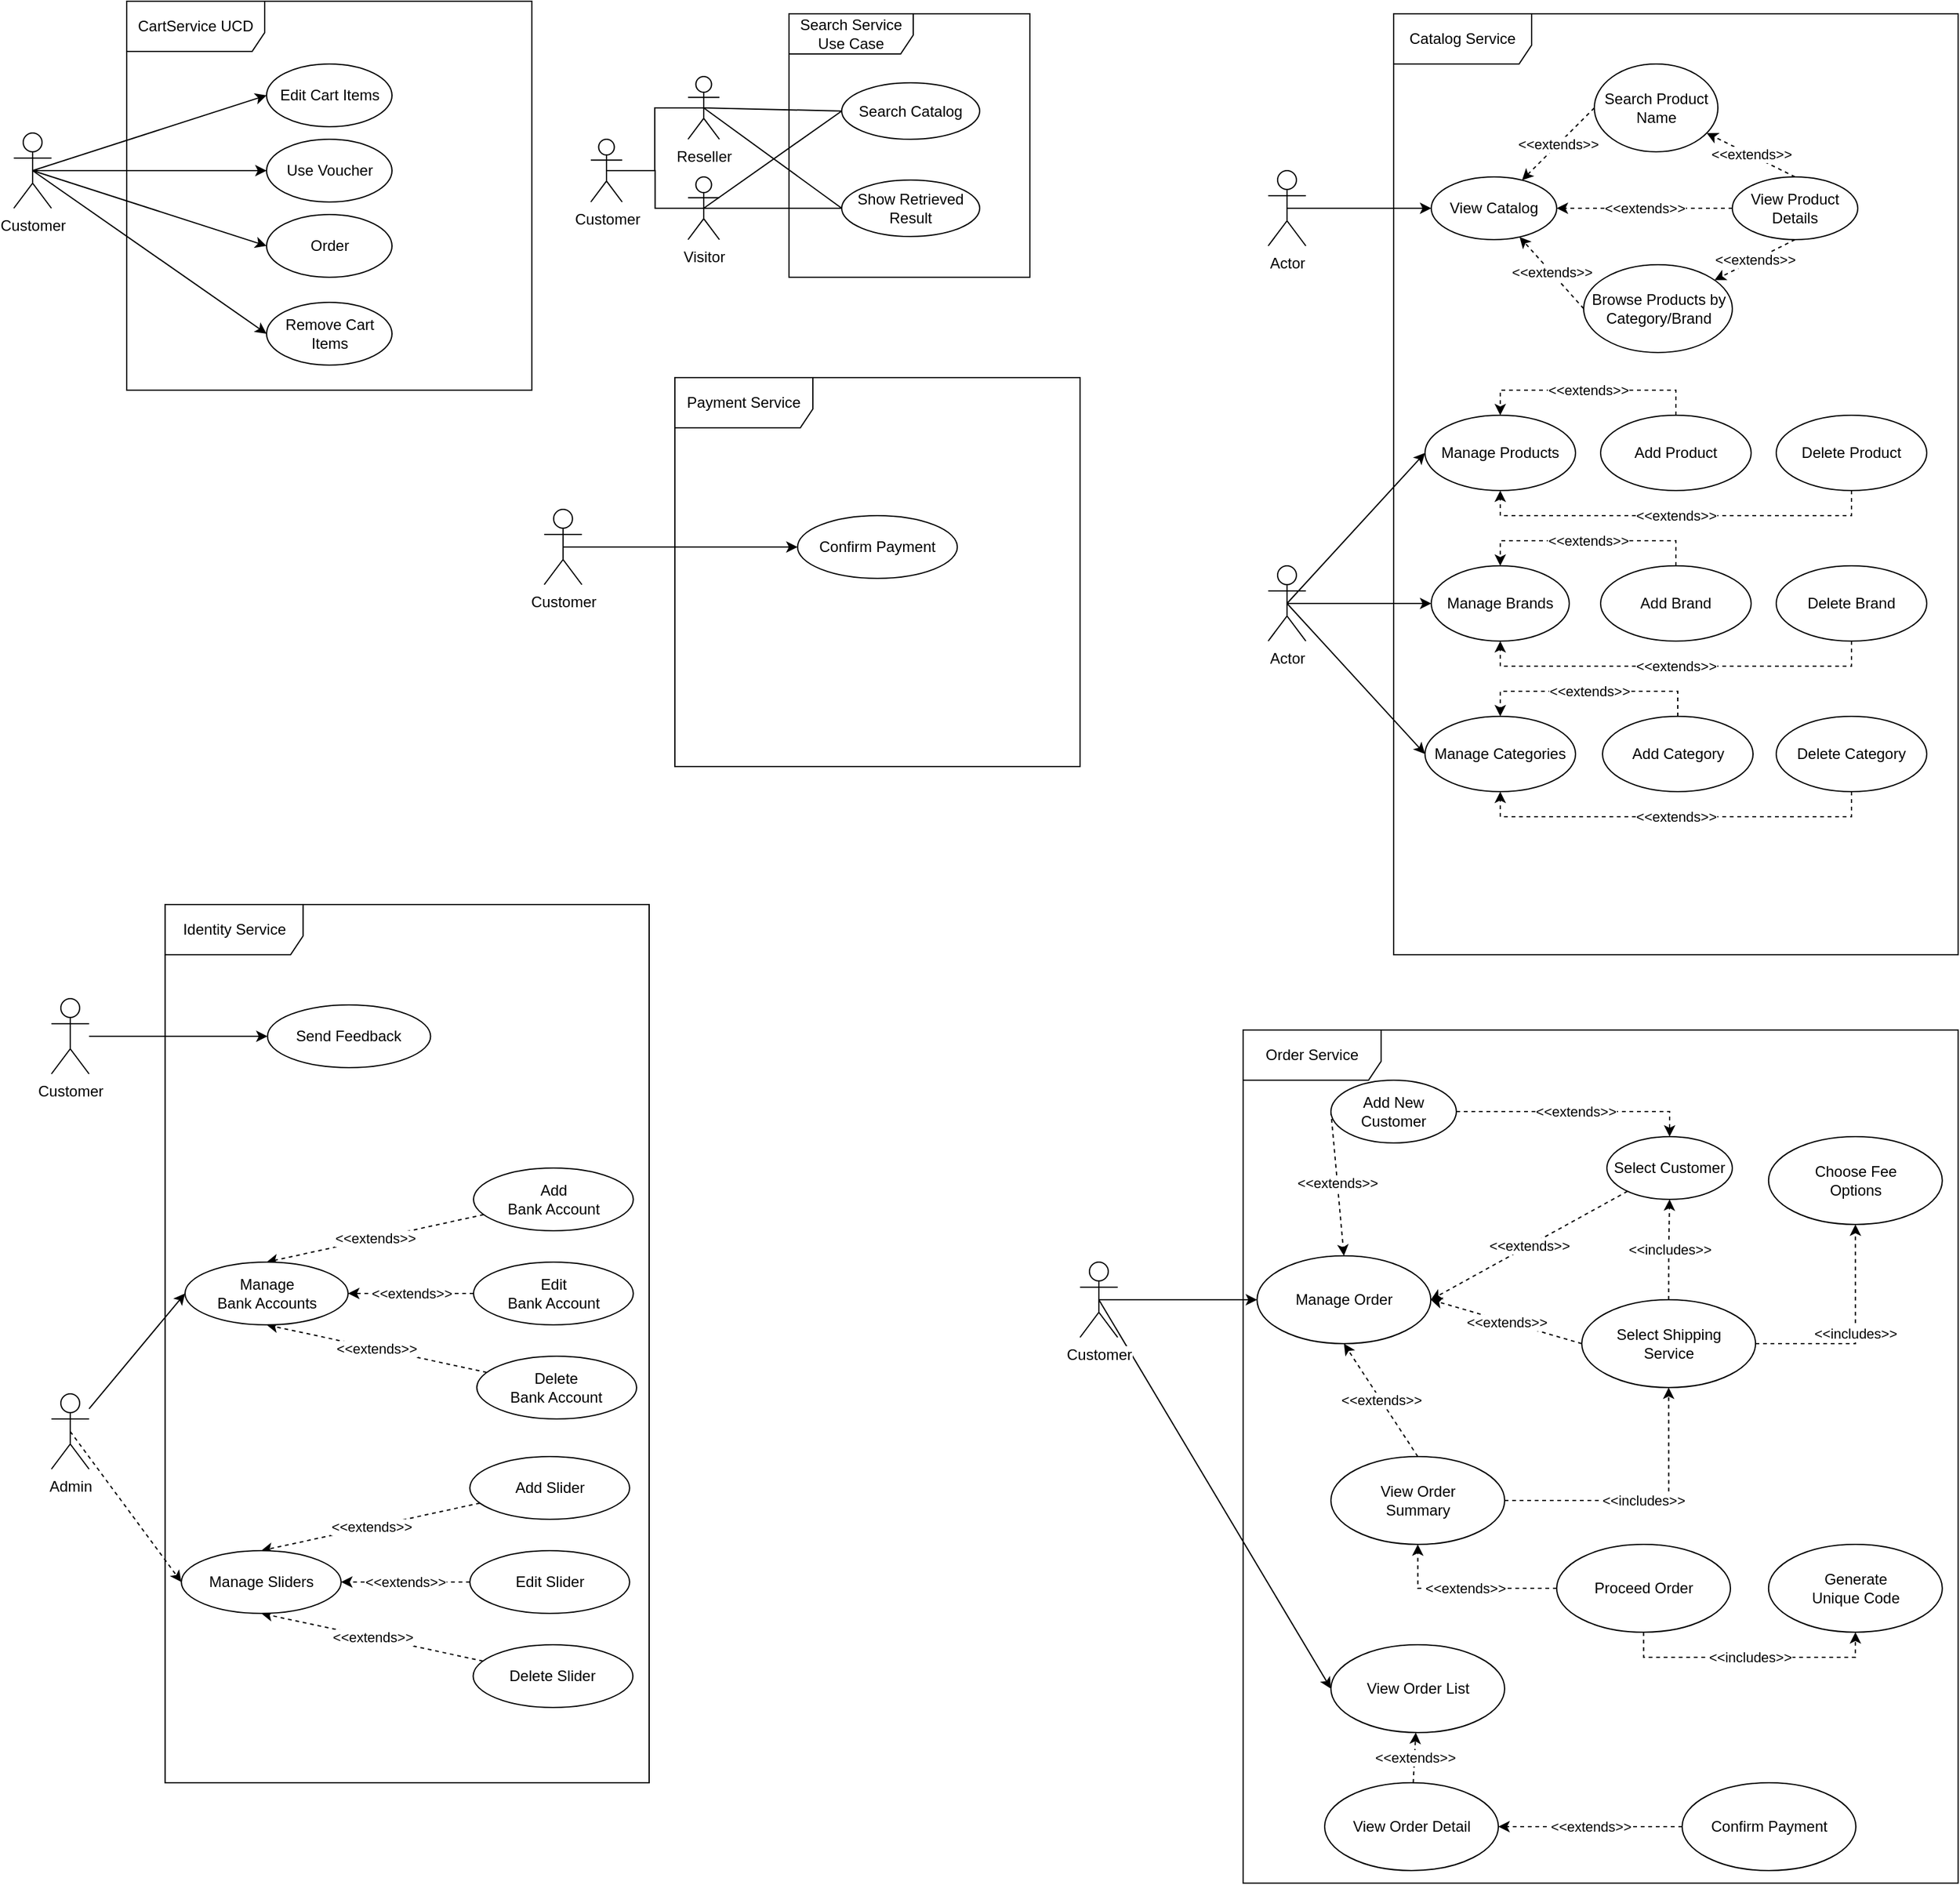 <mxfile version="12.4.3" type="github" pages="2">
  <diagram id="EZ-Fo409MBvBVe8mJaMu" name="Page-1">
    <mxGraphModel dx="2216" dy="1054" grid="1" gridSize="10" guides="1" tooltips="1" connect="1" arrows="1" fold="1" page="1" pageScale="1" pageWidth="827" pageHeight="1169" math="0" shadow="0">
      <root>
        <mxCell id="0"/>
        <mxCell id="1" parent="0"/>
        <mxCell id="HigYBwu25Xkicgy7qNuS-1" value="CartService UCD" style="shape=umlFrame;whiteSpace=wrap;html=1;width=110;height=40;" parent="1" vertex="1">
          <mxGeometry x="140" y="20" width="323" height="310" as="geometry"/>
        </mxCell>
        <mxCell id="HigYBwu25Xkicgy7qNuS-57" style="edgeStyle=none;rounded=0;orthogonalLoop=1;jettySize=auto;html=1;exitX=0.5;exitY=0.5;exitDx=0;exitDy=0;exitPerimeter=0;entryX=0;entryY=0.5;entryDx=0;entryDy=0;" parent="1" source="HigYBwu25Xkicgy7qNuS-2" target="HigYBwu25Xkicgy7qNuS-10" edge="1">
          <mxGeometry relative="1" as="geometry"/>
        </mxCell>
        <mxCell id="HigYBwu25Xkicgy7qNuS-58" style="edgeStyle=none;rounded=0;orthogonalLoop=1;jettySize=auto;html=1;exitX=0.5;exitY=0.5;exitDx=0;exitDy=0;exitPerimeter=0;" parent="1" source="HigYBwu25Xkicgy7qNuS-2" target="HigYBwu25Xkicgy7qNuS-9" edge="1">
          <mxGeometry relative="1" as="geometry"/>
        </mxCell>
        <mxCell id="HigYBwu25Xkicgy7qNuS-59" style="edgeStyle=none;rounded=0;orthogonalLoop=1;jettySize=auto;html=1;exitX=0.5;exitY=0.5;exitDx=0;exitDy=0;exitPerimeter=0;entryX=0;entryY=0.5;entryDx=0;entryDy=0;" parent="1" source="HigYBwu25Xkicgy7qNuS-2" target="HigYBwu25Xkicgy7qNuS-11" edge="1">
          <mxGeometry relative="1" as="geometry"/>
        </mxCell>
        <mxCell id="HigYBwu25Xkicgy7qNuS-60" style="edgeStyle=none;rounded=0;orthogonalLoop=1;jettySize=auto;html=1;exitX=0.5;exitY=0.5;exitDx=0;exitDy=0;exitPerimeter=0;entryX=0;entryY=0.5;entryDx=0;entryDy=0;" parent="1" source="HigYBwu25Xkicgy7qNuS-2" target="HigYBwu25Xkicgy7qNuS-8" edge="1">
          <mxGeometry relative="1" as="geometry"/>
        </mxCell>
        <mxCell id="HigYBwu25Xkicgy7qNuS-2" value="Customer" style="shape=umlActor;verticalLabelPosition=bottom;labelBackgroundColor=#ffffff;verticalAlign=top;html=1;" parent="1" vertex="1">
          <mxGeometry x="50" y="125" width="30" height="60" as="geometry"/>
        </mxCell>
        <mxCell id="HigYBwu25Xkicgy7qNuS-8" value="Remove Cart Items" style="ellipse;whiteSpace=wrap;html=1;" parent="1" vertex="1">
          <mxGeometry x="251.5" y="260" width="100" height="50" as="geometry"/>
        </mxCell>
        <mxCell id="HigYBwu25Xkicgy7qNuS-9" value="Use Voucher" style="ellipse;whiteSpace=wrap;html=1;" parent="1" vertex="1">
          <mxGeometry x="251.5" y="130" width="100" height="50" as="geometry"/>
        </mxCell>
        <mxCell id="HigYBwu25Xkicgy7qNuS-10" value="Edit Cart Items" style="ellipse;whiteSpace=wrap;html=1;" parent="1" vertex="1">
          <mxGeometry x="251.5" y="70" width="100" height="50" as="geometry"/>
        </mxCell>
        <mxCell id="HigYBwu25Xkicgy7qNuS-11" value="Order" style="ellipse;whiteSpace=wrap;html=1;" parent="1" vertex="1">
          <mxGeometry x="251.5" y="190" width="100" height="50" as="geometry"/>
        </mxCell>
        <mxCell id="HigYBwu25Xkicgy7qNuS-17" value="Catalog Service" style="shape=umlFrame;whiteSpace=wrap;html=1;width=110;height=40;" parent="1" vertex="1">
          <mxGeometry x="1150" y="30" width="450" height="750" as="geometry"/>
        </mxCell>
        <mxCell id="HigYBwu25Xkicgy7qNuS-32" value="&amp;lt;&amp;lt;extends&amp;gt;&amp;gt;" style="edgeStyle=none;rounded=0;orthogonalLoop=1;jettySize=auto;html=1;dashed=1;exitX=0.5;exitY=0;exitDx=0;exitDy=0;" parent="1" source="HigYBwu25Xkicgy7qNuS-19" target="HigYBwu25Xkicgy7qNuS-18" edge="1">
          <mxGeometry relative="1" as="geometry"/>
        </mxCell>
        <mxCell id="HigYBwu25Xkicgy7qNuS-18" value="Search Product Name" style="ellipse;whiteSpace=wrap;html=1;" parent="1" vertex="1">
          <mxGeometry x="1310" y="70" width="98.5" height="70" as="geometry"/>
        </mxCell>
        <mxCell id="HigYBwu25Xkicgy7qNuS-19" value="View Product Details" style="ellipse;whiteSpace=wrap;html=1;" parent="1" vertex="1">
          <mxGeometry x="1420" y="160" width="100" height="50" as="geometry"/>
        </mxCell>
        <mxCell id="HigYBwu25Xkicgy7qNuS-29" value="&amp;lt;&amp;lt;extends&amp;gt;&amp;gt;" style="edgeStyle=none;rounded=0;orthogonalLoop=1;jettySize=auto;html=1;dashed=1;exitX=0;exitY=0.5;exitDx=0;exitDy=0;" parent="1" source="HigYBwu25Xkicgy7qNuS-18" target="HigYBwu25Xkicgy7qNuS-20" edge="1">
          <mxGeometry relative="1" as="geometry"/>
        </mxCell>
        <mxCell id="HigYBwu25Xkicgy7qNuS-30" value="&amp;lt;&amp;lt;extends&amp;gt;&amp;gt;" style="edgeStyle=none;rounded=0;orthogonalLoop=1;jettySize=auto;html=1;dashed=1;exitX=0;exitY=0.5;exitDx=0;exitDy=0;" parent="1" source="HigYBwu25Xkicgy7qNuS-21" target="HigYBwu25Xkicgy7qNuS-20" edge="1">
          <mxGeometry relative="1" as="geometry"/>
        </mxCell>
        <mxCell id="HigYBwu25Xkicgy7qNuS-61" value="&amp;lt;&amp;lt;extends&amp;gt;&amp;gt;" style="edgeStyle=none;rounded=0;orthogonalLoop=1;jettySize=auto;html=1;dashed=1;exitX=0;exitY=0.5;exitDx=0;exitDy=0;" parent="1" source="HigYBwu25Xkicgy7qNuS-19" target="HigYBwu25Xkicgy7qNuS-20" edge="1">
          <mxGeometry relative="1" as="geometry"/>
        </mxCell>
        <mxCell id="HigYBwu25Xkicgy7qNuS-20" value="View Catalog" style="ellipse;whiteSpace=wrap;html=1;" parent="1" vertex="1">
          <mxGeometry x="1180" y="160" width="100" height="50" as="geometry"/>
        </mxCell>
        <mxCell id="HigYBwu25Xkicgy7qNuS-33" value="&amp;lt;&amp;lt;extends&amp;gt;&amp;gt;" style="edgeStyle=none;rounded=0;orthogonalLoop=1;jettySize=auto;html=1;dashed=1;exitX=0.5;exitY=1;exitDx=0;exitDy=0;" parent="1" source="HigYBwu25Xkicgy7qNuS-19" target="HigYBwu25Xkicgy7qNuS-21" edge="1">
          <mxGeometry relative="1" as="geometry"/>
        </mxCell>
        <mxCell id="HigYBwu25Xkicgy7qNuS-21" value="Browse Products by Category/Brand" style="ellipse;whiteSpace=wrap;html=1;" parent="1" vertex="1">
          <mxGeometry x="1301.5" y="230" width="118.5" height="70" as="geometry"/>
        </mxCell>
        <mxCell id="HigYBwu25Xkicgy7qNuS-27" style="edgeStyle=none;rounded=0;orthogonalLoop=1;jettySize=auto;html=1;exitX=0.5;exitY=0.5;exitDx=0;exitDy=0;exitPerimeter=0;entryX=0;entryY=0.5;entryDx=0;entryDy=0;" parent="1" source="HigYBwu25Xkicgy7qNuS-22" target="HigYBwu25Xkicgy7qNuS-20" edge="1">
          <mxGeometry relative="1" as="geometry"/>
        </mxCell>
        <mxCell id="HigYBwu25Xkicgy7qNuS-22" value="Actor" style="shape=umlActor;verticalLabelPosition=bottom;labelBackgroundColor=#ffffff;verticalAlign=top;html=1;" parent="1" vertex="1">
          <mxGeometry x="1050" y="155" width="30" height="60" as="geometry"/>
        </mxCell>
        <mxCell id="HigYBwu25Xkicgy7qNuS-53" value="&amp;lt;&amp;lt;extends&amp;gt;&amp;gt;" style="edgeStyle=orthogonalEdgeStyle;rounded=0;orthogonalLoop=1;jettySize=auto;html=1;entryX=0.5;entryY=0;entryDx=0;entryDy=0;dashed=1;exitX=0.5;exitY=0;exitDx=0;exitDy=0;" parent="1" source="HigYBwu25Xkicgy7qNuS-42" target="HigYBwu25Xkicgy7qNuS-35" edge="1">
          <mxGeometry relative="1" as="geometry"/>
        </mxCell>
        <mxCell id="HigYBwu25Xkicgy7qNuS-54" value="&amp;lt;&amp;lt;extends&amp;gt;&amp;gt;" style="edgeStyle=orthogonalEdgeStyle;rounded=0;orthogonalLoop=1;jettySize=auto;html=1;dashed=1;exitX=0.5;exitY=1;exitDx=0;exitDy=0;" parent="1" source="HigYBwu25Xkicgy7qNuS-43" target="HigYBwu25Xkicgy7qNuS-35" edge="1">
          <mxGeometry relative="1" as="geometry">
            <Array as="points">
              <mxPoint x="1515" y="670"/>
              <mxPoint x="1235" y="670"/>
            </Array>
          </mxGeometry>
        </mxCell>
        <mxCell id="HigYBwu25Xkicgy7qNuS-35" value="Manage Categories" style="ellipse;whiteSpace=wrap;html=1;" parent="1" vertex="1">
          <mxGeometry x="1175" y="590" width="120" height="60" as="geometry"/>
        </mxCell>
        <mxCell id="HigYBwu25Xkicgy7qNuS-50" value="&amp;lt;&amp;lt;extends&amp;gt;&amp;gt;" style="edgeStyle=orthogonalEdgeStyle;rounded=0;orthogonalLoop=1;jettySize=auto;html=1;entryX=0.5;entryY=0;entryDx=0;entryDy=0;dashed=1;exitX=0.5;exitY=0;exitDx=0;exitDy=0;" parent="1" source="HigYBwu25Xkicgy7qNuS-40" target="HigYBwu25Xkicgy7qNuS-36" edge="1">
          <mxGeometry relative="1" as="geometry"/>
        </mxCell>
        <mxCell id="HigYBwu25Xkicgy7qNuS-52" value="&amp;lt;&amp;lt;extends&amp;gt;&amp;gt;" style="edgeStyle=orthogonalEdgeStyle;rounded=0;orthogonalLoop=1;jettySize=auto;html=1;entryX=0.5;entryY=1;entryDx=0;entryDy=0;dashed=1;exitX=0.5;exitY=1;exitDx=0;exitDy=0;" parent="1" source="HigYBwu25Xkicgy7qNuS-41" target="HigYBwu25Xkicgy7qNuS-36" edge="1">
          <mxGeometry relative="1" as="geometry"/>
        </mxCell>
        <mxCell id="HigYBwu25Xkicgy7qNuS-36" value="Manage Brands" style="ellipse;whiteSpace=wrap;html=1;" parent="1" vertex="1">
          <mxGeometry x="1180" y="470" width="110" height="60" as="geometry"/>
        </mxCell>
        <mxCell id="HigYBwu25Xkicgy7qNuS-46" value="&amp;lt;&amp;lt;extends&amp;gt;&amp;gt;" style="edgeStyle=orthogonalEdgeStyle;rounded=0;orthogonalLoop=1;jettySize=auto;html=1;exitX=0.5;exitY=0;exitDx=0;exitDy=0;entryX=0.5;entryY=0;entryDx=0;entryDy=0;dashed=1;" parent="1" source="HigYBwu25Xkicgy7qNuS-38" target="HigYBwu25Xkicgy7qNuS-37" edge="1">
          <mxGeometry relative="1" as="geometry"/>
        </mxCell>
        <mxCell id="HigYBwu25Xkicgy7qNuS-48" value="&amp;lt;&amp;lt;extends&amp;gt;&amp;gt;" style="edgeStyle=orthogonalEdgeStyle;rounded=0;orthogonalLoop=1;jettySize=auto;html=1;entryX=0.5;entryY=1;entryDx=0;entryDy=0;dashed=1;exitX=0.5;exitY=1;exitDx=0;exitDy=0;" parent="1" source="HigYBwu25Xkicgy7qNuS-39" target="HigYBwu25Xkicgy7qNuS-37" edge="1">
          <mxGeometry relative="1" as="geometry">
            <Array as="points">
              <mxPoint x="1515" y="430"/>
              <mxPoint x="1235" y="430"/>
            </Array>
          </mxGeometry>
        </mxCell>
        <mxCell id="HigYBwu25Xkicgy7qNuS-37" value="Manage Products" style="ellipse;whiteSpace=wrap;html=1;" parent="1" vertex="1">
          <mxGeometry x="1175" y="350" width="120" height="60" as="geometry"/>
        </mxCell>
        <mxCell id="HigYBwu25Xkicgy7qNuS-38" value="Add Product" style="ellipse;whiteSpace=wrap;html=1;" parent="1" vertex="1">
          <mxGeometry x="1315" y="350" width="120" height="60" as="geometry"/>
        </mxCell>
        <mxCell id="HigYBwu25Xkicgy7qNuS-39" value="Delete Product" style="ellipse;whiteSpace=wrap;html=1;" parent="1" vertex="1">
          <mxGeometry x="1455" y="350" width="120" height="60" as="geometry"/>
        </mxCell>
        <mxCell id="HigYBwu25Xkicgy7qNuS-40" value="Add Brand" style="ellipse;whiteSpace=wrap;html=1;" parent="1" vertex="1">
          <mxGeometry x="1315" y="470" width="120" height="60" as="geometry"/>
        </mxCell>
        <mxCell id="HigYBwu25Xkicgy7qNuS-41" value="Delete Brand" style="ellipse;whiteSpace=wrap;html=1;" parent="1" vertex="1">
          <mxGeometry x="1455" y="470" width="120" height="60" as="geometry"/>
        </mxCell>
        <mxCell id="HigYBwu25Xkicgy7qNuS-42" value="Add Category" style="ellipse;whiteSpace=wrap;html=1;" parent="1" vertex="1">
          <mxGeometry x="1316.52" y="590" width="120" height="60" as="geometry"/>
        </mxCell>
        <mxCell id="HigYBwu25Xkicgy7qNuS-43" value="Delete Category" style="ellipse;whiteSpace=wrap;html=1;" parent="1" vertex="1">
          <mxGeometry x="1455" y="590" width="120" height="60" as="geometry"/>
        </mxCell>
        <mxCell id="HigYBwu25Xkicgy7qNuS-45" style="edgeStyle=none;rounded=0;orthogonalLoop=1;jettySize=auto;html=1;exitX=0.5;exitY=0.5;exitDx=0;exitDy=0;exitPerimeter=0;entryX=0;entryY=0.5;entryDx=0;entryDy=0;" parent="1" source="HigYBwu25Xkicgy7qNuS-44" target="HigYBwu25Xkicgy7qNuS-37" edge="1">
          <mxGeometry relative="1" as="geometry"/>
        </mxCell>
        <mxCell id="HigYBwu25Xkicgy7qNuS-55" style="edgeStyle=orthogonalEdgeStyle;rounded=0;orthogonalLoop=1;jettySize=auto;html=1;exitX=0.5;exitY=0.5;exitDx=0;exitDy=0;exitPerimeter=0;" parent="1" source="HigYBwu25Xkicgy7qNuS-44" target="HigYBwu25Xkicgy7qNuS-36" edge="1">
          <mxGeometry relative="1" as="geometry"/>
        </mxCell>
        <mxCell id="HigYBwu25Xkicgy7qNuS-56" style="rounded=0;orthogonalLoop=1;jettySize=auto;html=1;exitX=0.5;exitY=0.5;exitDx=0;exitDy=0;exitPerimeter=0;entryX=0;entryY=0.5;entryDx=0;entryDy=0;" parent="1" source="HigYBwu25Xkicgy7qNuS-44" target="HigYBwu25Xkicgy7qNuS-35" edge="1">
          <mxGeometry relative="1" as="geometry"/>
        </mxCell>
        <mxCell id="HigYBwu25Xkicgy7qNuS-44" value="Actor" style="shape=umlActor;verticalLabelPosition=bottom;labelBackgroundColor=#ffffff;verticalAlign=top;html=1;" parent="1" vertex="1">
          <mxGeometry x="1050" y="470" width="30" height="60" as="geometry"/>
        </mxCell>
        <mxCell id="HigYBwu25Xkicgy7qNuS-62" value="Search Service Use Case" style="shape=umlFrame;whiteSpace=wrap;html=1;strokeColor=#000000;fillColor=none;width=99;height=32;" parent="1" vertex="1">
          <mxGeometry x="668" y="30" width="192" height="210" as="geometry"/>
        </mxCell>
        <mxCell id="HigYBwu25Xkicgy7qNuS-63" style="edgeStyle=orthogonalEdgeStyle;rounded=0;orthogonalLoop=1;jettySize=auto;html=1;exitX=0.5;exitY=0.5;exitDx=0;exitDy=0;exitPerimeter=0;entryX=0.5;entryY=0.5;entryDx=0;entryDy=0;entryPerimeter=0;endArrow=none;endFill=0;" parent="1" source="HigYBwu25Xkicgy7qNuS-65" target="HigYBwu25Xkicgy7qNuS-68" edge="1">
          <mxGeometry relative="1" as="geometry">
            <Array as="points">
              <mxPoint x="561" y="155"/>
              <mxPoint x="561" y="105"/>
            </Array>
          </mxGeometry>
        </mxCell>
        <mxCell id="HigYBwu25Xkicgy7qNuS-64" style="edgeStyle=orthogonalEdgeStyle;rounded=0;orthogonalLoop=1;jettySize=auto;html=1;exitX=0.5;exitY=0.5;exitDx=0;exitDy=0;exitPerimeter=0;entryX=0.5;entryY=0.5;entryDx=0;entryDy=0;entryPerimeter=0;endArrow=none;endFill=0;" parent="1" source="HigYBwu25Xkicgy7qNuS-65" target="HigYBwu25Xkicgy7qNuS-71" edge="1">
          <mxGeometry relative="1" as="geometry"/>
        </mxCell>
        <mxCell id="HigYBwu25Xkicgy7qNuS-65" value="Customer" style="shape=umlActor;verticalLabelPosition=bottom;labelBackgroundColor=#ffffff;verticalAlign=top;html=1;strokeColor=#000000;" parent="1" vertex="1">
          <mxGeometry x="510" y="130" width="25" height="50" as="geometry"/>
        </mxCell>
        <mxCell id="HigYBwu25Xkicgy7qNuS-66" style="rounded=0;orthogonalLoop=1;jettySize=auto;html=1;exitX=0.5;exitY=0.5;exitDx=0;exitDy=0;exitPerimeter=0;endArrow=none;endFill=0;entryX=0;entryY=0.5;entryDx=0;entryDy=0;" parent="1" source="HigYBwu25Xkicgy7qNuS-68" target="HigYBwu25Xkicgy7qNuS-72" edge="1">
          <mxGeometry relative="1" as="geometry">
            <mxPoint x="675" y="62" as="targetPoint"/>
          </mxGeometry>
        </mxCell>
        <mxCell id="HigYBwu25Xkicgy7qNuS-67" style="edgeStyle=none;rounded=0;orthogonalLoop=1;jettySize=auto;html=1;exitX=0.5;exitY=0.5;exitDx=0;exitDy=0;exitPerimeter=0;entryX=0;entryY=0.5;entryDx=0;entryDy=0;endArrow=none;endFill=0;" parent="1" source="HigYBwu25Xkicgy7qNuS-68" target="HigYBwu25Xkicgy7qNuS-75" edge="1">
          <mxGeometry relative="1" as="geometry"/>
        </mxCell>
        <mxCell id="HigYBwu25Xkicgy7qNuS-68" value="Reseller" style="shape=umlActor;verticalLabelPosition=bottom;labelBackgroundColor=#ffffff;verticalAlign=top;html=1;strokeColor=#000000;" parent="1" vertex="1">
          <mxGeometry x="587.5" y="80" width="25" height="50" as="geometry"/>
        </mxCell>
        <mxCell id="HigYBwu25Xkicgy7qNuS-69" style="edgeStyle=none;rounded=0;orthogonalLoop=1;jettySize=auto;html=1;exitX=0.5;exitY=0.5;exitDx=0;exitDy=0;exitPerimeter=0;entryX=0;entryY=0.5;entryDx=0;entryDy=0;endArrow=none;endFill=0;" parent="1" source="HigYBwu25Xkicgy7qNuS-71" target="HigYBwu25Xkicgy7qNuS-72" edge="1">
          <mxGeometry relative="1" as="geometry"/>
        </mxCell>
        <mxCell id="HigYBwu25Xkicgy7qNuS-70" style="edgeStyle=none;rounded=0;orthogonalLoop=1;jettySize=auto;html=1;exitX=0.5;exitY=0.5;exitDx=0;exitDy=0;exitPerimeter=0;entryX=0;entryY=0.5;entryDx=0;entryDy=0;endArrow=none;endFill=0;" parent="1" source="HigYBwu25Xkicgy7qNuS-71" target="HigYBwu25Xkicgy7qNuS-75" edge="1">
          <mxGeometry relative="1" as="geometry"/>
        </mxCell>
        <mxCell id="HigYBwu25Xkicgy7qNuS-71" value="Visitor" style="shape=umlActor;verticalLabelPosition=bottom;labelBackgroundColor=#ffffff;verticalAlign=top;html=1;strokeColor=#000000;" parent="1" vertex="1">
          <mxGeometry x="587.5" y="160" width="25" height="50" as="geometry"/>
        </mxCell>
        <mxCell id="HigYBwu25Xkicgy7qNuS-72" value="Search Catalog" style="ellipse;whiteSpace=wrap;html=1;strokeColor=#000000;" parent="1" vertex="1">
          <mxGeometry x="710" y="85" width="110" height="45" as="geometry"/>
        </mxCell>
        <mxCell id="HigYBwu25Xkicgy7qNuS-75" value="Show Retrieved Result" style="ellipse;whiteSpace=wrap;html=1;strokeColor=#000000;" parent="1" vertex="1">
          <mxGeometry x="710" y="162.5" width="110" height="45" as="geometry"/>
        </mxCell>
        <mxCell id="HigYBwu25Xkicgy7qNuS-80" value="Order Service" style="shape=umlFrame;whiteSpace=wrap;html=1;width=110;height=40;" parent="1" vertex="1">
          <mxGeometry x="1030" y="840" width="570" height="680" as="geometry"/>
        </mxCell>
        <mxCell id="HigYBwu25Xkicgy7qNuS-81" value="&amp;lt;&amp;lt;extends&amp;gt;&amp;gt;" style="edgeStyle=none;rounded=0;orthogonalLoop=1;jettySize=auto;html=1;exitX=0;exitY=0.5;exitDx=0;exitDy=0;entryX=0.5;entryY=0;entryDx=0;entryDy=0;dashed=1;" parent="1" source="HigYBwu25Xkicgy7qNuS-88" target="HigYBwu25Xkicgy7qNuS-108" edge="1">
          <mxGeometry relative="1" as="geometry">
            <mxPoint x="1208.88" y="1055" as="targetPoint"/>
          </mxGeometry>
        </mxCell>
        <mxCell id="HigYBwu25Xkicgy7qNuS-82" value="&amp;lt;&amp;lt;extends&amp;gt;&amp;gt;" style="edgeStyle=none;rounded=0;orthogonalLoop=1;jettySize=auto;html=1;dashed=1;entryX=1;entryY=0.5;entryDx=0;entryDy=0;" parent="1" source="HigYBwu25Xkicgy7qNuS-87" target="HigYBwu25Xkicgy7qNuS-108" edge="1">
          <mxGeometry relative="1" as="geometry">
            <mxPoint x="1208.88" y="1055" as="targetPoint"/>
          </mxGeometry>
        </mxCell>
        <mxCell id="HigYBwu25Xkicgy7qNuS-83" value="&amp;lt;&amp;lt;extends&amp;gt;&amp;gt;" style="edgeStyle=none;rounded=0;orthogonalLoop=1;jettySize=auto;html=1;exitX=0;exitY=0.5;exitDx=0;exitDy=0;entryX=1;entryY=0.5;entryDx=0;entryDy=0;dashed=1;" parent="1" source="HigYBwu25Xkicgy7qNuS-89" target="HigYBwu25Xkicgy7qNuS-108" edge="1">
          <mxGeometry relative="1" as="geometry">
            <mxPoint x="1208.88" y="1055" as="targetPoint"/>
          </mxGeometry>
        </mxCell>
        <mxCell id="HigYBwu25Xkicgy7qNuS-91" value="&lt;div&gt;&amp;lt;&amp;lt;extends&amp;gt;&amp;gt;&lt;/div&gt;" style="edgeStyle=none;rounded=0;orthogonalLoop=1;jettySize=auto;html=1;entryX=0.5;entryY=1;entryDx=0;entryDy=0;dashed=1;exitX=0.5;exitY=0;exitDx=0;exitDy=0;" parent="1" source="HigYBwu25Xkicgy7qNuS-90" target="HigYBwu25Xkicgy7qNuS-108" edge="1">
          <mxGeometry relative="1" as="geometry">
            <mxPoint x="1208.88" y="1055" as="targetPoint"/>
          </mxGeometry>
        </mxCell>
        <mxCell id="lWTT0KXUw_2wQPV0KMFt-12" style="rounded=0;orthogonalLoop=1;jettySize=auto;html=1;exitX=0.5;exitY=0.5;exitDx=0;exitDy=0;exitPerimeter=0;entryX=0;entryY=0.5;entryDx=0;entryDy=0;" edge="1" parent="1" source="HigYBwu25Xkicgy7qNuS-85" target="lWTT0KXUw_2wQPV0KMFt-11">
          <mxGeometry relative="1" as="geometry"/>
        </mxCell>
        <mxCell id="HigYBwu25Xkicgy7qNuS-85" value="Customer" style="shape=umlActor;verticalLabelPosition=bottom;labelBackgroundColor=#ffffff;verticalAlign=top;html=1;" parent="1" vertex="1">
          <mxGeometry x="900" y="1025" width="30" height="60" as="geometry"/>
        </mxCell>
        <mxCell id="HigYBwu25Xkicgy7qNuS-104" value="&amp;lt;&amp;lt;extends&amp;gt;&amp;gt;" style="edgeStyle=orthogonalEdgeStyle;rounded=0;orthogonalLoop=1;jettySize=auto;html=1;exitX=1;exitY=0.5;exitDx=0;exitDy=0;entryX=0.5;entryY=0;entryDx=0;entryDy=0;dashed=1;" parent="1" source="HigYBwu25Xkicgy7qNuS-88" target="HigYBwu25Xkicgy7qNuS-87" edge="1">
          <mxGeometry relative="1" as="geometry"/>
        </mxCell>
        <mxCell id="HigYBwu25Xkicgy7qNuS-87" value="Select Customer" style="ellipse;whiteSpace=wrap;html=1;" parent="1" vertex="1">
          <mxGeometry x="1320" y="925" width="100" height="50" as="geometry"/>
        </mxCell>
        <mxCell id="HigYBwu25Xkicgy7qNuS-88" value="Add New Customer" style="ellipse;whiteSpace=wrap;html=1;" parent="1" vertex="1">
          <mxGeometry x="1100" y="880" width="100" height="50" as="geometry"/>
        </mxCell>
        <mxCell id="HigYBwu25Xkicgy7qNuS-101" value="&amp;lt;&amp;lt;includes&amp;gt;&amp;gt;" style="edgeStyle=orthogonalEdgeStyle;rounded=0;orthogonalLoop=1;jettySize=auto;html=1;exitX=0.5;exitY=0;exitDx=0;exitDy=0;entryX=0.5;entryY=1;entryDx=0;entryDy=0;dashed=1;" parent="1" source="HigYBwu25Xkicgy7qNuS-89" target="HigYBwu25Xkicgy7qNuS-87" edge="1">
          <mxGeometry relative="1" as="geometry"/>
        </mxCell>
        <mxCell id="HigYBwu25Xkicgy7qNuS-106" value="&amp;lt;&amp;lt;includes&amp;gt;&amp;gt;" style="edgeStyle=orthogonalEdgeStyle;rounded=0;orthogonalLoop=1;jettySize=auto;html=1;dashed=1;exitX=1;exitY=0.5;exitDx=0;exitDy=0;" parent="1" source="HigYBwu25Xkicgy7qNuS-89" target="HigYBwu25Xkicgy7qNuS-105" edge="1">
          <mxGeometry relative="1" as="geometry"/>
        </mxCell>
        <mxCell id="HigYBwu25Xkicgy7qNuS-89" value="&lt;div&gt;Select Shipping&lt;/div&gt;&lt;div&gt; Service&lt;/div&gt;" style="ellipse;whiteSpace=wrap;html=1;" parent="1" vertex="1">
          <mxGeometry x="1300" y="1055" width="138.5" height="70" as="geometry"/>
        </mxCell>
        <mxCell id="HigYBwu25Xkicgy7qNuS-105" value="&lt;div&gt;Choose Fee&lt;/div&gt;&lt;div&gt; Options&lt;/div&gt;" style="ellipse;whiteSpace=wrap;html=1;" parent="1" vertex="1">
          <mxGeometry x="1448.88" y="925" width="138.5" height="70" as="geometry"/>
        </mxCell>
        <mxCell id="HigYBwu25Xkicgy7qNuS-100" value="&amp;lt;&amp;lt;includes&amp;gt;&amp;gt;" style="edgeStyle=orthogonalEdgeStyle;rounded=0;orthogonalLoop=1;jettySize=auto;html=1;entryX=0.5;entryY=1;entryDx=0;entryDy=0;dashed=1;" parent="1" source="HigYBwu25Xkicgy7qNuS-90" target="HigYBwu25Xkicgy7qNuS-89" edge="1">
          <mxGeometry relative="1" as="geometry"/>
        </mxCell>
        <mxCell id="HigYBwu25Xkicgy7qNuS-114" value="&amp;lt;&amp;lt;extends&amp;gt;&amp;gt;" style="edgeStyle=orthogonalEdgeStyle;rounded=0;orthogonalLoop=1;jettySize=auto;html=1;dashed=1;entryX=0.5;entryY=1;entryDx=0;entryDy=0;" parent="1" source="HigYBwu25Xkicgy7qNuS-107" target="HigYBwu25Xkicgy7qNuS-90" edge="1">
          <mxGeometry relative="1" as="geometry"/>
        </mxCell>
        <mxCell id="HigYBwu25Xkicgy7qNuS-90" value="&lt;div&gt;View Order&lt;/div&gt;&lt;div&gt;Summary&lt;br&gt;&lt;/div&gt;" style="ellipse;whiteSpace=wrap;html=1;" parent="1" vertex="1">
          <mxGeometry x="1100" y="1180" width="138.5" height="70" as="geometry"/>
        </mxCell>
        <mxCell id="lWTT0KXUw_2wQPV0KMFt-20" value="&amp;lt;&amp;lt;includes&amp;gt;&amp;gt;" style="edgeStyle=orthogonalEdgeStyle;rounded=0;orthogonalLoop=1;jettySize=auto;html=1;entryX=0.5;entryY=1;entryDx=0;entryDy=0;dashed=1;exitX=0.5;exitY=1;exitDx=0;exitDy=0;" edge="1" parent="1" source="HigYBwu25Xkicgy7qNuS-107" target="lWTT0KXUw_2wQPV0KMFt-18">
          <mxGeometry relative="1" as="geometry"/>
        </mxCell>
        <mxCell id="HigYBwu25Xkicgy7qNuS-107" value="Proceed Order" style="ellipse;whiteSpace=wrap;html=1;" parent="1" vertex="1">
          <mxGeometry x="1280" y="1250" width="138.5" height="70" as="geometry"/>
        </mxCell>
        <mxCell id="HigYBwu25Xkicgy7qNuS-108" value="Manage Order" style="ellipse;whiteSpace=wrap;html=1;" parent="1" vertex="1">
          <mxGeometry x="1041.13" y="1020" width="138.5" height="70" as="geometry"/>
        </mxCell>
        <mxCell id="HigYBwu25Xkicgy7qNuS-109" style="edgeStyle=none;rounded=0;orthogonalLoop=1;jettySize=auto;html=1;exitX=0.5;exitY=0.5;exitDx=0;exitDy=0;exitPerimeter=0;entryX=0;entryY=0.5;entryDx=0;entryDy=0;" parent="1" source="HigYBwu25Xkicgy7qNuS-85" target="HigYBwu25Xkicgy7qNuS-108" edge="1">
          <mxGeometry relative="1" as="geometry">
            <mxPoint x="972.14" y="970" as="sourcePoint"/>
            <mxPoint x="1270.0" y="1115" as="targetPoint"/>
          </mxGeometry>
        </mxCell>
        <mxCell id="lWTT0KXUw_2wQPV0KMFt-1" value="Payment Service" style="shape=umlFrame;whiteSpace=wrap;html=1;width=110;height=40;" vertex="1" parent="1">
          <mxGeometry x="577" y="320" width="323" height="310" as="geometry"/>
        </mxCell>
        <mxCell id="lWTT0KXUw_2wQPV0KMFt-2" style="edgeStyle=none;rounded=0;orthogonalLoop=1;jettySize=auto;html=1;exitX=0.5;exitY=0.5;exitDx=0;exitDy=0;exitPerimeter=0;entryX=0;entryY=0.5;entryDx=0;entryDy=0;" edge="1" parent="1" source="lWTT0KXUw_2wQPV0KMFt-6" target="lWTT0KXUw_2wQPV0KMFt-9">
          <mxGeometry relative="1" as="geometry"/>
        </mxCell>
        <mxCell id="lWTT0KXUw_2wQPV0KMFt-6" value="Customer" style="shape=umlActor;verticalLabelPosition=bottom;labelBackgroundColor=#ffffff;verticalAlign=top;html=1;" vertex="1" parent="1">
          <mxGeometry x="472.86" y="425" width="30" height="60" as="geometry"/>
        </mxCell>
        <mxCell id="lWTT0KXUw_2wQPV0KMFt-9" value="Confirm Payment" style="ellipse;whiteSpace=wrap;html=1;" vertex="1" parent="1">
          <mxGeometry x="674.82" y="430" width="127.36" height="50" as="geometry"/>
        </mxCell>
        <mxCell id="lWTT0KXUw_2wQPV0KMFt-14" value="&amp;lt;&amp;lt;extends&amp;gt;&amp;gt;" style="edgeStyle=none;rounded=0;orthogonalLoop=1;jettySize=auto;html=1;dashed=1;" edge="1" parent="1" source="lWTT0KXUw_2wQPV0KMFt-13" target="lWTT0KXUw_2wQPV0KMFt-11">
          <mxGeometry relative="1" as="geometry"/>
        </mxCell>
        <mxCell id="lWTT0KXUw_2wQPV0KMFt-11" value="View Order List" style="ellipse;whiteSpace=wrap;html=1;" vertex="1" parent="1">
          <mxGeometry x="1100" y="1330" width="138.5" height="70" as="geometry"/>
        </mxCell>
        <mxCell id="lWTT0KXUw_2wQPV0KMFt-13" value="View Order Detail" style="ellipse;whiteSpace=wrap;html=1;" vertex="1" parent="1">
          <mxGeometry x="1095" y="1440" width="138.5" height="70" as="geometry"/>
        </mxCell>
        <mxCell id="lWTT0KXUw_2wQPV0KMFt-17" value="&amp;lt;&amp;lt;extends&amp;gt;&amp;gt;" style="edgeStyle=none;rounded=0;orthogonalLoop=1;jettySize=auto;html=1;dashed=1;" edge="1" parent="1" source="lWTT0KXUw_2wQPV0KMFt-16" target="lWTT0KXUw_2wQPV0KMFt-13">
          <mxGeometry relative="1" as="geometry"/>
        </mxCell>
        <mxCell id="lWTT0KXUw_2wQPV0KMFt-16" value="Confirm Payment" style="ellipse;whiteSpace=wrap;html=1;" vertex="1" parent="1">
          <mxGeometry x="1380" y="1440" width="138.5" height="70" as="geometry"/>
        </mxCell>
        <mxCell id="lWTT0KXUw_2wQPV0KMFt-18" value="&lt;div&gt;Generate&lt;/div&gt;&lt;div&gt;Unique Code&lt;br&gt;&lt;/div&gt;" style="ellipse;whiteSpace=wrap;html=1;" vertex="1" parent="1">
          <mxGeometry x="1448.88" y="1250" width="138.5" height="70" as="geometry"/>
        </mxCell>
        <mxCell id="uRKHgIGUSnySClVswHoB-1" value="Identity Service" style="shape=umlFrame;whiteSpace=wrap;html=1;width=110;height=40;" vertex="1" parent="1">
          <mxGeometry x="170.64" y="740" width="385.86" height="700" as="geometry"/>
        </mxCell>
        <mxCell id="uRKHgIGUSnySClVswHoB-2" style="rounded=0;orthogonalLoop=1;jettySize=auto;html=1;entryX=0;entryY=0.5;entryDx=0;entryDy=0;" edge="1" parent="1" source="uRKHgIGUSnySClVswHoB-4" target="uRKHgIGUSnySClVswHoB-11">
          <mxGeometry relative="1" as="geometry"/>
        </mxCell>
        <mxCell id="uRKHgIGUSnySClVswHoB-3" style="edgeStyle=none;rounded=0;orthogonalLoop=1;jettySize=auto;html=1;exitX=0.5;exitY=0.5;exitDx=0;exitDy=0;exitPerimeter=0;entryX=0;entryY=0.5;entryDx=0;entryDy=0;dashed=1;" edge="1" parent="1" source="uRKHgIGUSnySClVswHoB-4" target="uRKHgIGUSnySClVswHoB-18">
          <mxGeometry relative="1" as="geometry"/>
        </mxCell>
        <mxCell id="uRKHgIGUSnySClVswHoB-4" value="&lt;div&gt;Admin&lt;/div&gt;" style="shape=umlActor;verticalLabelPosition=bottom;labelBackgroundColor=#ffffff;verticalAlign=top;html=1;" vertex="1" parent="1">
          <mxGeometry x="80.0" y="1130" width="30" height="60" as="geometry"/>
        </mxCell>
        <mxCell id="uRKHgIGUSnySClVswHoB-5" value="&amp;lt;&amp;lt;extends&amp;gt;&amp;gt;" style="edgeStyle=none;rounded=0;orthogonalLoop=1;jettySize=auto;html=1;entryX=0.5;entryY=0;entryDx=0;entryDy=0;dashed=1;" edge="1" parent="1" source="uRKHgIGUSnySClVswHoB-6" target="uRKHgIGUSnySClVswHoB-11">
          <mxGeometry relative="1" as="geometry"/>
        </mxCell>
        <mxCell id="uRKHgIGUSnySClVswHoB-6" value="&lt;div&gt;Add&lt;/div&gt;&lt;div&gt;Bank Account&lt;br&gt;&lt;/div&gt;" style="ellipse;whiteSpace=wrap;html=1;" vertex="1" parent="1">
          <mxGeometry x="416.5" y="950" width="127.36" height="50" as="geometry"/>
        </mxCell>
        <mxCell id="uRKHgIGUSnySClVswHoB-7" value="&amp;lt;&amp;lt;extends&amp;gt;&amp;gt;" style="edgeStyle=none;rounded=0;orthogonalLoop=1;jettySize=auto;html=1;dashed=1;" edge="1" parent="1" source="uRKHgIGUSnySClVswHoB-8" target="uRKHgIGUSnySClVswHoB-11">
          <mxGeometry relative="1" as="geometry">
            <mxPoint x="316.5" y="1050" as="targetPoint"/>
          </mxGeometry>
        </mxCell>
        <mxCell id="uRKHgIGUSnySClVswHoB-8" value="Edit&lt;br&gt;Bank Account" style="ellipse;whiteSpace=wrap;html=1;" vertex="1" parent="1">
          <mxGeometry x="416.5" y="1025" width="127.36" height="50" as="geometry"/>
        </mxCell>
        <mxCell id="uRKHgIGUSnySClVswHoB-9" value="&amp;lt;&amp;lt;extends&amp;gt;&amp;gt;" style="edgeStyle=none;rounded=0;orthogonalLoop=1;jettySize=auto;html=1;entryX=0.5;entryY=1;entryDx=0;entryDy=0;dashed=1;" edge="1" parent="1" source="uRKHgIGUSnySClVswHoB-10" target="uRKHgIGUSnySClVswHoB-11">
          <mxGeometry relative="1" as="geometry"/>
        </mxCell>
        <mxCell id="uRKHgIGUSnySClVswHoB-10" value="&lt;div&gt;Delete&lt;/div&gt;&lt;div&gt;Bank Account&lt;br&gt;&lt;/div&gt;" style="ellipse;whiteSpace=wrap;html=1;" vertex="1" parent="1">
          <mxGeometry x="419.14" y="1100" width="127.36" height="50" as="geometry"/>
        </mxCell>
        <mxCell id="uRKHgIGUSnySClVswHoB-11" value="&lt;div&gt;Manage&lt;/div&gt;&lt;div&gt; Bank Accounts&lt;/div&gt;" style="ellipse;whiteSpace=wrap;html=1;" vertex="1" parent="1">
          <mxGeometry x="186.5" y="1025" width="130" height="50" as="geometry"/>
        </mxCell>
        <mxCell id="uRKHgIGUSnySClVswHoB-12" value="&amp;lt;&amp;lt;extends&amp;gt;&amp;gt;" style="edgeStyle=none;rounded=0;orthogonalLoop=1;jettySize=auto;html=1;entryX=0.5;entryY=0;entryDx=0;entryDy=0;dashed=1;" edge="1" parent="1" source="uRKHgIGUSnySClVswHoB-13" target="uRKHgIGUSnySClVswHoB-18">
          <mxGeometry relative="1" as="geometry"/>
        </mxCell>
        <mxCell id="uRKHgIGUSnySClVswHoB-13" value="Add Slider" style="ellipse;whiteSpace=wrap;html=1;" vertex="1" parent="1">
          <mxGeometry x="413.57" y="1180" width="127.36" height="50" as="geometry"/>
        </mxCell>
        <mxCell id="uRKHgIGUSnySClVswHoB-14" value="&amp;lt;&amp;lt;extends&amp;gt;&amp;gt;" style="edgeStyle=none;rounded=0;orthogonalLoop=1;jettySize=auto;html=1;dashed=1;" edge="1" parent="1" source="uRKHgIGUSnySClVswHoB-15" target="uRKHgIGUSnySClVswHoB-18">
          <mxGeometry relative="1" as="geometry">
            <mxPoint x="313.57" y="1280" as="targetPoint"/>
          </mxGeometry>
        </mxCell>
        <mxCell id="uRKHgIGUSnySClVswHoB-15" value="Edit Slider" style="ellipse;whiteSpace=wrap;html=1;" vertex="1" parent="1">
          <mxGeometry x="413.57" y="1255" width="127.36" height="50" as="geometry"/>
        </mxCell>
        <mxCell id="uRKHgIGUSnySClVswHoB-16" value="&amp;lt;&amp;lt;extends&amp;gt;&amp;gt;" style="edgeStyle=none;rounded=0;orthogonalLoop=1;jettySize=auto;html=1;entryX=0.5;entryY=1;entryDx=0;entryDy=0;dashed=1;" edge="1" parent="1" source="uRKHgIGUSnySClVswHoB-17" target="uRKHgIGUSnySClVswHoB-18">
          <mxGeometry relative="1" as="geometry"/>
        </mxCell>
        <mxCell id="uRKHgIGUSnySClVswHoB-17" value="Delete Slider" style="ellipse;whiteSpace=wrap;html=1;" vertex="1" parent="1">
          <mxGeometry x="416.21" y="1330" width="127.36" height="50" as="geometry"/>
        </mxCell>
        <mxCell id="uRKHgIGUSnySClVswHoB-18" value="Manage Sliders" style="ellipse;whiteSpace=wrap;html=1;" vertex="1" parent="1">
          <mxGeometry x="183.57" y="1255" width="127.36" height="50" as="geometry"/>
        </mxCell>
        <mxCell id="uRKHgIGUSnySClVswHoB-19" style="edgeStyle=none;rounded=0;orthogonalLoop=1;jettySize=auto;html=1;entryX=0;entryY=0.5;entryDx=0;entryDy=0;" edge="1" parent="1" source="uRKHgIGUSnySClVswHoB-20" target="uRKHgIGUSnySClVswHoB-21">
          <mxGeometry relative="1" as="geometry"/>
        </mxCell>
        <mxCell id="uRKHgIGUSnySClVswHoB-20" value="Customer" style="shape=umlActor;verticalLabelPosition=bottom;labelBackgroundColor=#ffffff;verticalAlign=top;html=1;" vertex="1" parent="1">
          <mxGeometry x="80.0" y="815" width="30" height="60" as="geometry"/>
        </mxCell>
        <mxCell id="uRKHgIGUSnySClVswHoB-21" value="Send Feedback" style="ellipse;whiteSpace=wrap;html=1;" vertex="1" parent="1">
          <mxGeometry x="252.25" y="820" width="130" height="50" as="geometry"/>
        </mxCell>
      </root>
    </mxGraphModel>
  </diagram>
  <diagram id="JGn9DQ2Im5GzutDK1Pn6" name="Page-2">
    <mxGraphModel dx="1583" dy="753" grid="1" gridSize="10" guides="1" tooltips="1" connect="1" arrows="1" fold="1" page="1" pageScale="1" pageWidth="827" pageHeight="1169" math="0" shadow="0">
      <root>
        <mxCell id="IGlvTL-c-FL4s1qlCNpF-0"/>
        <mxCell id="IGlvTL-c-FL4s1qlCNpF-1" parent="IGlvTL-c-FL4s1qlCNpF-0"/>
        <mxCell id="IGlvTL-c-FL4s1qlCNpF-2" value="Identity Service" style="shape=umlFrame;whiteSpace=wrap;html=1;width=110;height=40;" vertex="1" parent="IGlvTL-c-FL4s1qlCNpF-1">
          <mxGeometry x="244.14" y="170" width="385.86" height="700" as="geometry"/>
        </mxCell>
        <mxCell id="IGlvTL-c-FL4s1qlCNpF-13" style="rounded=0;orthogonalLoop=1;jettySize=auto;html=1;entryX=0;entryY=0.5;entryDx=0;entryDy=0;" edge="1" parent="IGlvTL-c-FL4s1qlCNpF-1" source="IGlvTL-c-FL4s1qlCNpF-4" target="IGlvTL-c-FL4s1qlCNpF-12">
          <mxGeometry relative="1" as="geometry"/>
        </mxCell>
        <mxCell id="IGlvTL-c-FL4s1qlCNpF-32" style="edgeStyle=none;rounded=0;orthogonalLoop=1;jettySize=auto;html=1;exitX=0.5;exitY=0.5;exitDx=0;exitDy=0;exitPerimeter=0;entryX=0;entryY=0.5;entryDx=0;entryDy=0;dashed=1;" edge="1" parent="IGlvTL-c-FL4s1qlCNpF-1" source="IGlvTL-c-FL4s1qlCNpF-4" target="IGlvTL-c-FL4s1qlCNpF-31">
          <mxGeometry relative="1" as="geometry"/>
        </mxCell>
        <mxCell id="IGlvTL-c-FL4s1qlCNpF-4" value="&lt;div&gt;Admin&lt;/div&gt;" style="shape=umlActor;verticalLabelPosition=bottom;labelBackgroundColor=#ffffff;verticalAlign=top;html=1;" vertex="1" parent="IGlvTL-c-FL4s1qlCNpF-1">
          <mxGeometry x="120.0" y="560" width="30" height="60" as="geometry"/>
        </mxCell>
        <mxCell id="IGlvTL-c-FL4s1qlCNpF-18" value="&amp;lt;&amp;lt;extends&amp;gt;&amp;gt;" style="edgeStyle=none;rounded=0;orthogonalLoop=1;jettySize=auto;html=1;entryX=0.5;entryY=0;entryDx=0;entryDy=0;dashed=1;" edge="1" parent="IGlvTL-c-FL4s1qlCNpF-1" source="IGlvTL-c-FL4s1qlCNpF-5" target="IGlvTL-c-FL4s1qlCNpF-12">
          <mxGeometry relative="1" as="geometry"/>
        </mxCell>
        <mxCell id="IGlvTL-c-FL4s1qlCNpF-5" value="&lt;div&gt;Add&lt;/div&gt;&lt;div&gt;Bank Account&lt;br&gt;&lt;/div&gt;" style="ellipse;whiteSpace=wrap;html=1;" vertex="1" parent="IGlvTL-c-FL4s1qlCNpF-1">
          <mxGeometry x="490.0" y="380" width="127.36" height="50" as="geometry"/>
        </mxCell>
        <mxCell id="IGlvTL-c-FL4s1qlCNpF-22" value="&amp;lt;&amp;lt;extends&amp;gt;&amp;gt;" style="edgeStyle=none;rounded=0;orthogonalLoop=1;jettySize=auto;html=1;dashed=1;" edge="1" parent="IGlvTL-c-FL4s1qlCNpF-1" source="IGlvTL-c-FL4s1qlCNpF-8" target="IGlvTL-c-FL4s1qlCNpF-12">
          <mxGeometry relative="1" as="geometry">
            <mxPoint x="390" y="480" as="targetPoint"/>
          </mxGeometry>
        </mxCell>
        <mxCell id="IGlvTL-c-FL4s1qlCNpF-8" value="Edit&lt;br&gt;Bank Account" style="ellipse;whiteSpace=wrap;html=1;" vertex="1" parent="IGlvTL-c-FL4s1qlCNpF-1">
          <mxGeometry x="490" y="455" width="127.36" height="50" as="geometry"/>
        </mxCell>
        <mxCell id="IGlvTL-c-FL4s1qlCNpF-23" value="&amp;lt;&amp;lt;extends&amp;gt;&amp;gt;" style="edgeStyle=none;rounded=0;orthogonalLoop=1;jettySize=auto;html=1;entryX=0.5;entryY=1;entryDx=0;entryDy=0;dashed=1;" edge="1" parent="IGlvTL-c-FL4s1qlCNpF-1" source="IGlvTL-c-FL4s1qlCNpF-9" target="IGlvTL-c-FL4s1qlCNpF-12">
          <mxGeometry relative="1" as="geometry"/>
        </mxCell>
        <mxCell id="IGlvTL-c-FL4s1qlCNpF-9" value="&lt;div&gt;Delete&lt;/div&gt;&lt;div&gt;Bank Account&lt;br&gt;&lt;/div&gt;" style="ellipse;whiteSpace=wrap;html=1;" vertex="1" parent="IGlvTL-c-FL4s1qlCNpF-1">
          <mxGeometry x="492.64" y="530" width="127.36" height="50" as="geometry"/>
        </mxCell>
        <mxCell id="IGlvTL-c-FL4s1qlCNpF-12" value="&lt;div&gt;Manage&lt;/div&gt;&lt;div&gt; Bank Accounts&lt;/div&gt;" style="ellipse;whiteSpace=wrap;html=1;" vertex="1" parent="IGlvTL-c-FL4s1qlCNpF-1">
          <mxGeometry x="260" y="455" width="130" height="50" as="geometry"/>
        </mxCell>
        <mxCell id="IGlvTL-c-FL4s1qlCNpF-25" value="&amp;lt;&amp;lt;extends&amp;gt;&amp;gt;" style="edgeStyle=none;rounded=0;orthogonalLoop=1;jettySize=auto;html=1;entryX=0.5;entryY=0;entryDx=0;entryDy=0;dashed=1;" edge="1" parent="IGlvTL-c-FL4s1qlCNpF-1" source="IGlvTL-c-FL4s1qlCNpF-26" target="IGlvTL-c-FL4s1qlCNpF-31">
          <mxGeometry relative="1" as="geometry"/>
        </mxCell>
        <mxCell id="IGlvTL-c-FL4s1qlCNpF-26" value="Add Slider" style="ellipse;whiteSpace=wrap;html=1;" vertex="1" parent="IGlvTL-c-FL4s1qlCNpF-1">
          <mxGeometry x="487.07" y="610" width="127.36" height="50" as="geometry"/>
        </mxCell>
        <mxCell id="IGlvTL-c-FL4s1qlCNpF-27" value="&amp;lt;&amp;lt;extends&amp;gt;&amp;gt;" style="edgeStyle=none;rounded=0;orthogonalLoop=1;jettySize=auto;html=1;dashed=1;" edge="1" parent="IGlvTL-c-FL4s1qlCNpF-1" source="IGlvTL-c-FL4s1qlCNpF-28" target="IGlvTL-c-FL4s1qlCNpF-31">
          <mxGeometry relative="1" as="geometry">
            <mxPoint x="387.07" y="710" as="targetPoint"/>
          </mxGeometry>
        </mxCell>
        <mxCell id="IGlvTL-c-FL4s1qlCNpF-28" value="Edit Slider" style="ellipse;whiteSpace=wrap;html=1;" vertex="1" parent="IGlvTL-c-FL4s1qlCNpF-1">
          <mxGeometry x="487.07" y="685" width="127.36" height="50" as="geometry"/>
        </mxCell>
        <mxCell id="IGlvTL-c-FL4s1qlCNpF-29" value="&amp;lt;&amp;lt;extends&amp;gt;&amp;gt;" style="edgeStyle=none;rounded=0;orthogonalLoop=1;jettySize=auto;html=1;entryX=0.5;entryY=1;entryDx=0;entryDy=0;dashed=1;" edge="1" parent="IGlvTL-c-FL4s1qlCNpF-1" source="IGlvTL-c-FL4s1qlCNpF-30" target="IGlvTL-c-FL4s1qlCNpF-31">
          <mxGeometry relative="1" as="geometry"/>
        </mxCell>
        <mxCell id="IGlvTL-c-FL4s1qlCNpF-30" value="Delete Slider" style="ellipse;whiteSpace=wrap;html=1;" vertex="1" parent="IGlvTL-c-FL4s1qlCNpF-1">
          <mxGeometry x="489.71" y="760" width="127.36" height="50" as="geometry"/>
        </mxCell>
        <mxCell id="IGlvTL-c-FL4s1qlCNpF-31" value="Manage Sliders" style="ellipse;whiteSpace=wrap;html=1;" vertex="1" parent="IGlvTL-c-FL4s1qlCNpF-1">
          <mxGeometry x="257.07" y="685" width="127.36" height="50" as="geometry"/>
        </mxCell>
        <mxCell id="IGlvTL-c-FL4s1qlCNpF-35" style="edgeStyle=none;rounded=0;orthogonalLoop=1;jettySize=auto;html=1;entryX=0;entryY=0.5;entryDx=0;entryDy=0;" edge="1" parent="IGlvTL-c-FL4s1qlCNpF-1" source="IGlvTL-c-FL4s1qlCNpF-33" target="IGlvTL-c-FL4s1qlCNpF-34">
          <mxGeometry relative="1" as="geometry"/>
        </mxCell>
        <mxCell id="IGlvTL-c-FL4s1qlCNpF-33" value="Customer" style="shape=umlActor;verticalLabelPosition=bottom;labelBackgroundColor=#ffffff;verticalAlign=top;html=1;" vertex="1" parent="IGlvTL-c-FL4s1qlCNpF-1">
          <mxGeometry x="140.0" y="245" width="30" height="60" as="geometry"/>
        </mxCell>
        <mxCell id="IGlvTL-c-FL4s1qlCNpF-34" value="Send Feedback" style="ellipse;whiteSpace=wrap;html=1;" vertex="1" parent="IGlvTL-c-FL4s1qlCNpF-1">
          <mxGeometry x="325.75" y="250" width="130" height="50" as="geometry"/>
        </mxCell>
      </root>
    </mxGraphModel>
  </diagram>
</mxfile>
